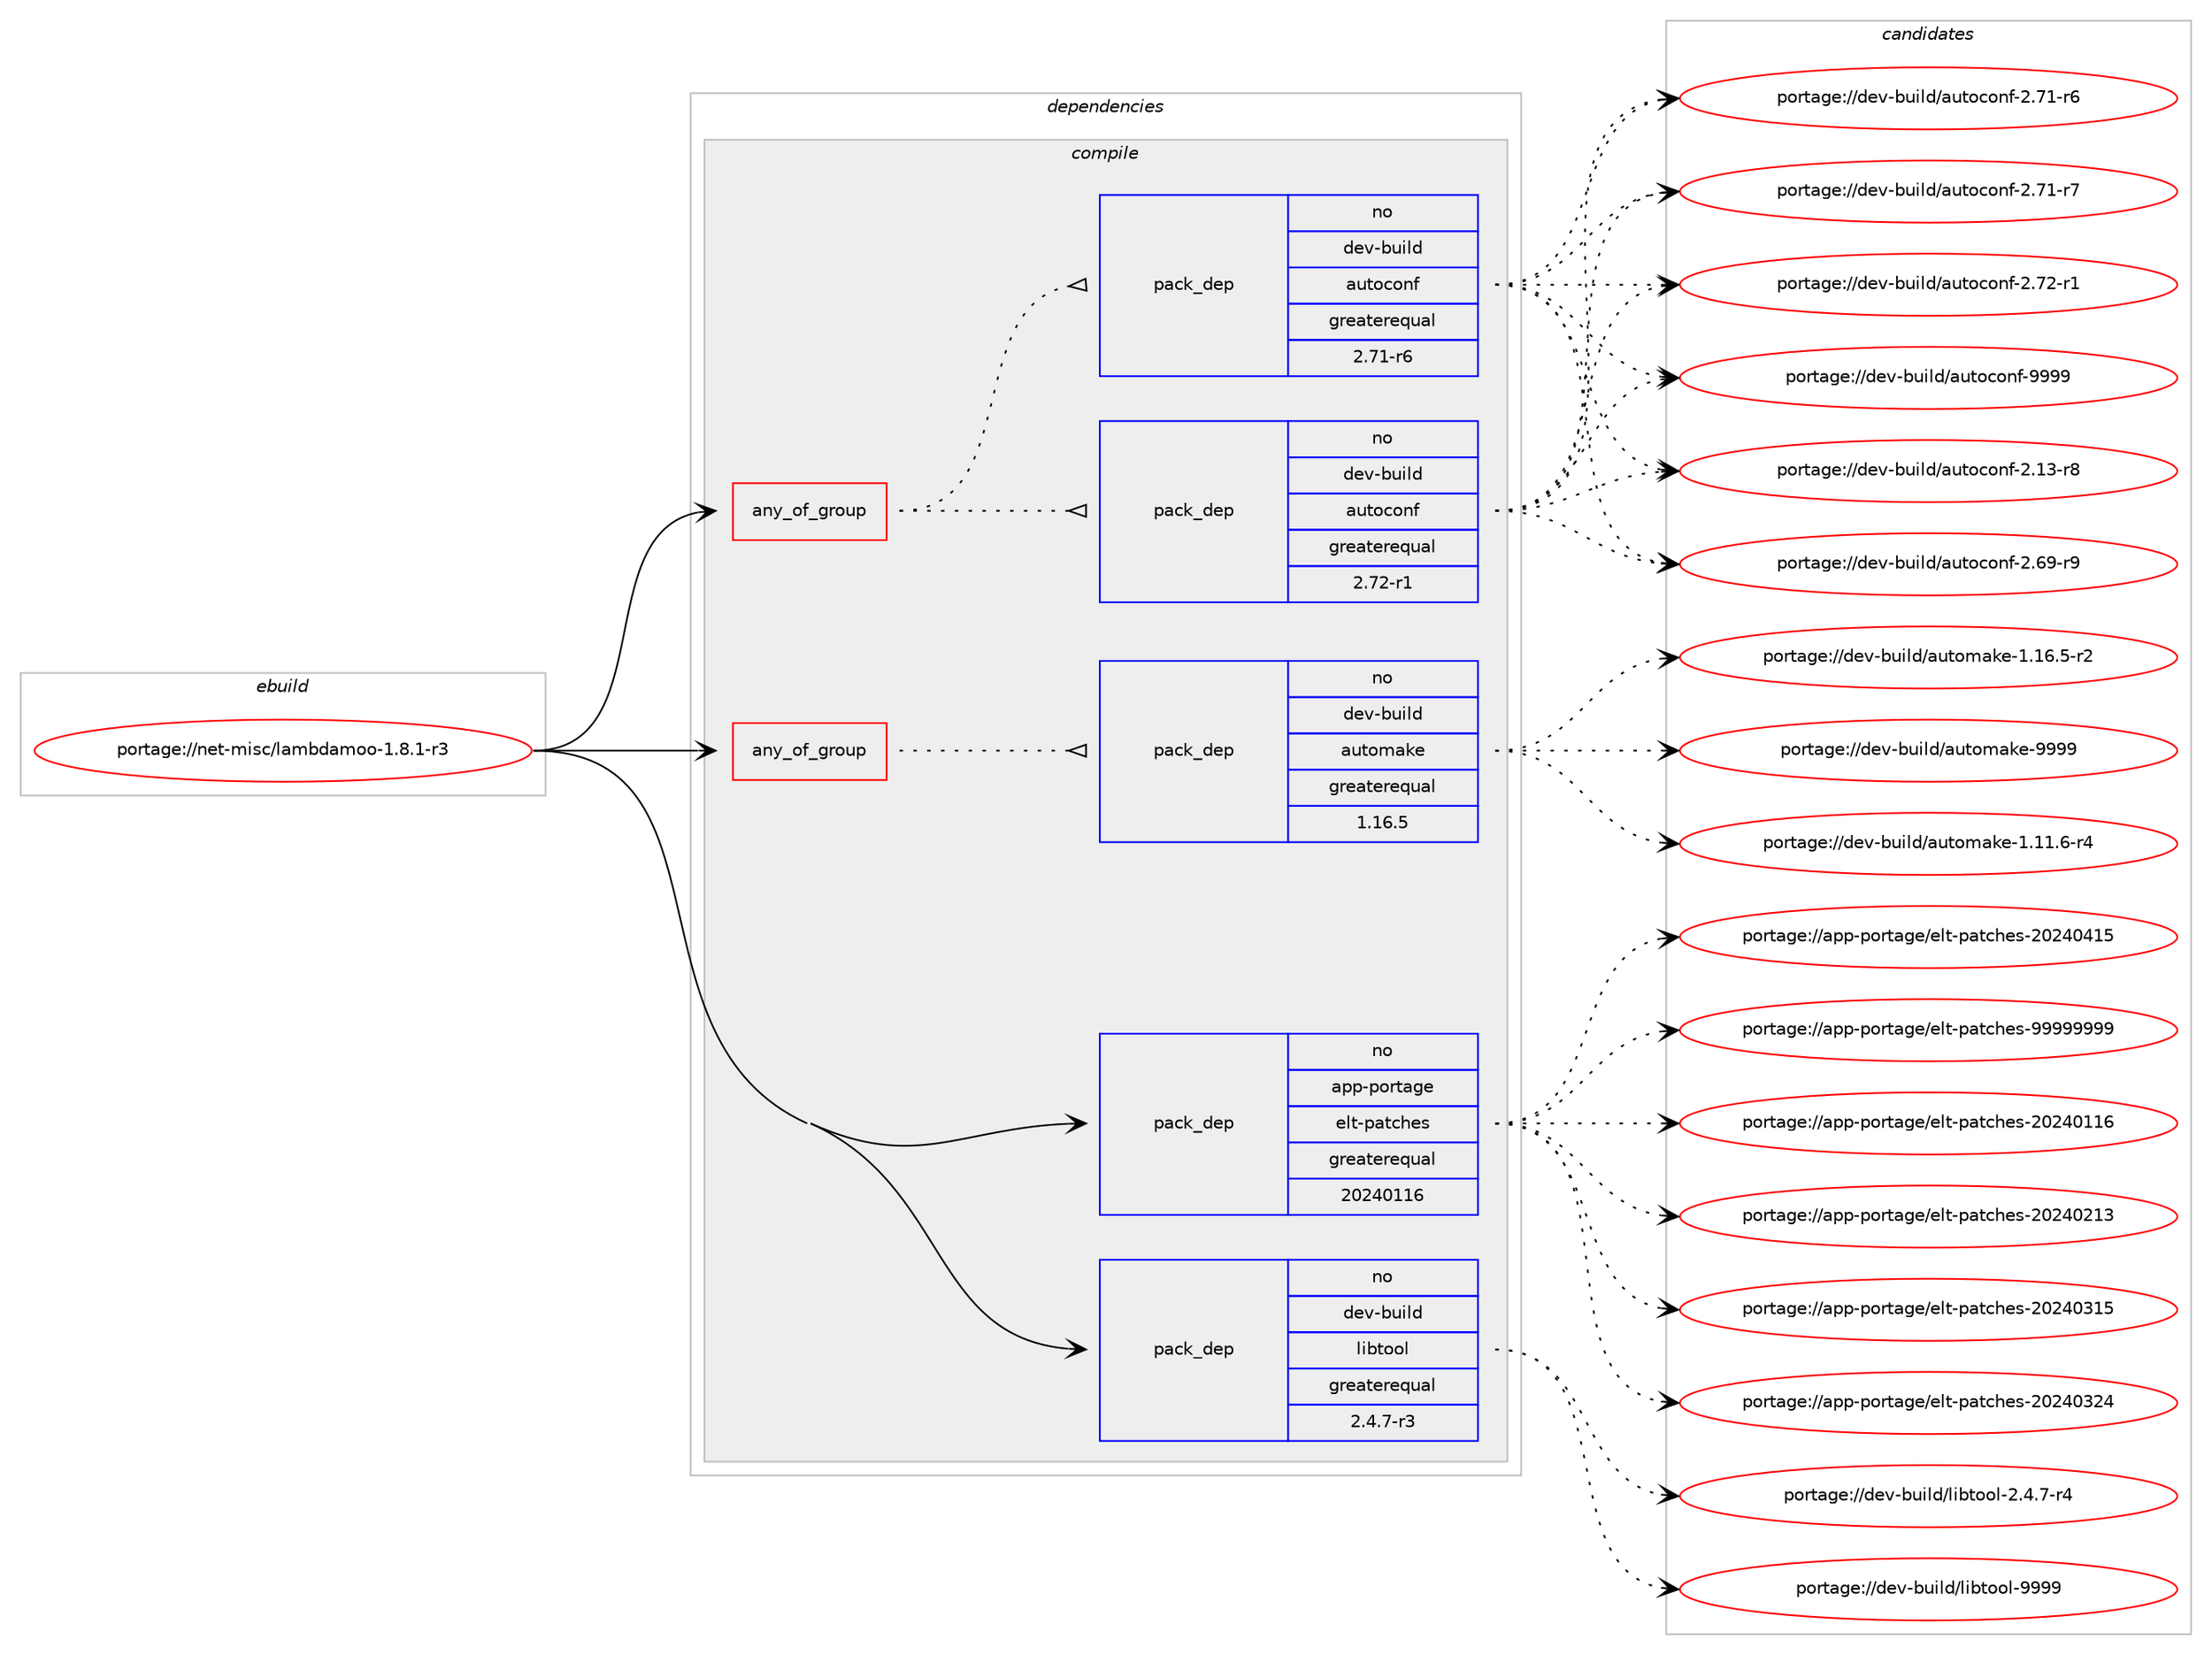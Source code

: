 digraph prolog {

# *************
# Graph options
# *************

newrank=true;
concentrate=true;
compound=true;
graph [rankdir=LR,fontname=Helvetica,fontsize=10,ranksep=1.5];#, ranksep=2.5, nodesep=0.2];
edge  [arrowhead=vee];
node  [fontname=Helvetica,fontsize=10];

# **********
# The ebuild
# **********

subgraph cluster_leftcol {
color=gray;
rank=same;
label=<<i>ebuild</i>>;
id [label="portage://net-misc/lambdamoo-1.8.1-r3", color=red, width=4, href="../net-misc/lambdamoo-1.8.1-r3.svg"];
}

# ****************
# The dependencies
# ****************

subgraph cluster_midcol {
color=gray;
label=<<i>dependencies</i>>;
subgraph cluster_compile {
fillcolor="#eeeeee";
style=filled;
label=<<i>compile</i>>;
subgraph any14 {
dependency1031 [label=<<TABLE BORDER="0" CELLBORDER="1" CELLSPACING="0" CELLPADDING="4"><TR><TD CELLPADDING="10">any_of_group</TD></TR></TABLE>>, shape=none, color=red];subgraph pack264 {
dependency1032 [label=<<TABLE BORDER="0" CELLBORDER="1" CELLSPACING="0" CELLPADDING="4" WIDTH="220"><TR><TD ROWSPAN="6" CELLPADDING="30">pack_dep</TD></TR><TR><TD WIDTH="110">no</TD></TR><TR><TD>dev-build</TD></TR><TR><TD>autoconf</TD></TR><TR><TD>greaterequal</TD></TR><TR><TD>2.72-r1</TD></TR></TABLE>>, shape=none, color=blue];
}
dependency1031:e -> dependency1032:w [weight=20,style="dotted",arrowhead="oinv"];
subgraph pack265 {
dependency1033 [label=<<TABLE BORDER="0" CELLBORDER="1" CELLSPACING="0" CELLPADDING="4" WIDTH="220"><TR><TD ROWSPAN="6" CELLPADDING="30">pack_dep</TD></TR><TR><TD WIDTH="110">no</TD></TR><TR><TD>dev-build</TD></TR><TR><TD>autoconf</TD></TR><TR><TD>greaterequal</TD></TR><TR><TD>2.71-r6</TD></TR></TABLE>>, shape=none, color=blue];
}
dependency1031:e -> dependency1033:w [weight=20,style="dotted",arrowhead="oinv"];
}
id:e -> dependency1031:w [weight=20,style="solid",arrowhead="vee"];
subgraph any15 {
dependency1034 [label=<<TABLE BORDER="0" CELLBORDER="1" CELLSPACING="0" CELLPADDING="4"><TR><TD CELLPADDING="10">any_of_group</TD></TR></TABLE>>, shape=none, color=red];subgraph pack266 {
dependency1035 [label=<<TABLE BORDER="0" CELLBORDER="1" CELLSPACING="0" CELLPADDING="4" WIDTH="220"><TR><TD ROWSPAN="6" CELLPADDING="30">pack_dep</TD></TR><TR><TD WIDTH="110">no</TD></TR><TR><TD>dev-build</TD></TR><TR><TD>automake</TD></TR><TR><TD>greaterequal</TD></TR><TR><TD>1.16.5</TD></TR></TABLE>>, shape=none, color=blue];
}
dependency1034:e -> dependency1035:w [weight=20,style="dotted",arrowhead="oinv"];
}
id:e -> dependency1034:w [weight=20,style="solid",arrowhead="vee"];
# *** BEGIN UNKNOWN DEPENDENCY TYPE (TODO) ***
# id -> package_dependency(portage://net-misc/lambdamoo-1.8.1-r3,install,no,app-alternatives,yacc,none,[,,],[],[])
# *** END UNKNOWN DEPENDENCY TYPE (TODO) ***

subgraph pack267 {
dependency1036 [label=<<TABLE BORDER="0" CELLBORDER="1" CELLSPACING="0" CELLPADDING="4" WIDTH="220"><TR><TD ROWSPAN="6" CELLPADDING="30">pack_dep</TD></TR><TR><TD WIDTH="110">no</TD></TR><TR><TD>app-portage</TD></TR><TR><TD>elt-patches</TD></TR><TR><TD>greaterequal</TD></TR><TR><TD>20240116</TD></TR></TABLE>>, shape=none, color=blue];
}
id:e -> dependency1036:w [weight=20,style="solid",arrowhead="vee"];
subgraph pack268 {
dependency1037 [label=<<TABLE BORDER="0" CELLBORDER="1" CELLSPACING="0" CELLPADDING="4" WIDTH="220"><TR><TD ROWSPAN="6" CELLPADDING="30">pack_dep</TD></TR><TR><TD WIDTH="110">no</TD></TR><TR><TD>dev-build</TD></TR><TR><TD>libtool</TD></TR><TR><TD>greaterequal</TD></TR><TR><TD>2.4.7-r3</TD></TR></TABLE>>, shape=none, color=blue];
}
id:e -> dependency1037:w [weight=20,style="solid",arrowhead="vee"];
# *** BEGIN UNKNOWN DEPENDENCY TYPE (TODO) ***
# id -> package_dependency(portage://net-misc/lambdamoo-1.8.1-r3,install,no,sys-devel,gnuconfig,none,[,,],[],[])
# *** END UNKNOWN DEPENDENCY TYPE (TODO) ***

}
subgraph cluster_compileandrun {
fillcolor="#eeeeee";
style=filled;
label=<<i>compile and run</i>>;
}
subgraph cluster_run {
fillcolor="#eeeeee";
style=filled;
label=<<i>run</i>>;
}
}

# **************
# The candidates
# **************

subgraph cluster_choices {
rank=same;
color=gray;
label=<<i>candidates</i>>;

subgraph choice264 {
color=black;
nodesep=1;
choice100101118459811710510810047971171161119911111010245504649514511456 [label="portage://dev-build/autoconf-2.13-r8", color=red, width=4,href="../dev-build/autoconf-2.13-r8.svg"];
choice100101118459811710510810047971171161119911111010245504654574511457 [label="portage://dev-build/autoconf-2.69-r9", color=red, width=4,href="../dev-build/autoconf-2.69-r9.svg"];
choice100101118459811710510810047971171161119911111010245504655494511454 [label="portage://dev-build/autoconf-2.71-r6", color=red, width=4,href="../dev-build/autoconf-2.71-r6.svg"];
choice100101118459811710510810047971171161119911111010245504655494511455 [label="portage://dev-build/autoconf-2.71-r7", color=red, width=4,href="../dev-build/autoconf-2.71-r7.svg"];
choice100101118459811710510810047971171161119911111010245504655504511449 [label="portage://dev-build/autoconf-2.72-r1", color=red, width=4,href="../dev-build/autoconf-2.72-r1.svg"];
choice10010111845981171051081004797117116111991111101024557575757 [label="portage://dev-build/autoconf-9999", color=red, width=4,href="../dev-build/autoconf-9999.svg"];
dependency1032:e -> choice100101118459811710510810047971171161119911111010245504649514511456:w [style=dotted,weight="100"];
dependency1032:e -> choice100101118459811710510810047971171161119911111010245504654574511457:w [style=dotted,weight="100"];
dependency1032:e -> choice100101118459811710510810047971171161119911111010245504655494511454:w [style=dotted,weight="100"];
dependency1032:e -> choice100101118459811710510810047971171161119911111010245504655494511455:w [style=dotted,weight="100"];
dependency1032:e -> choice100101118459811710510810047971171161119911111010245504655504511449:w [style=dotted,weight="100"];
dependency1032:e -> choice10010111845981171051081004797117116111991111101024557575757:w [style=dotted,weight="100"];
}
subgraph choice265 {
color=black;
nodesep=1;
choice100101118459811710510810047971171161119911111010245504649514511456 [label="portage://dev-build/autoconf-2.13-r8", color=red, width=4,href="../dev-build/autoconf-2.13-r8.svg"];
choice100101118459811710510810047971171161119911111010245504654574511457 [label="portage://dev-build/autoconf-2.69-r9", color=red, width=4,href="../dev-build/autoconf-2.69-r9.svg"];
choice100101118459811710510810047971171161119911111010245504655494511454 [label="portage://dev-build/autoconf-2.71-r6", color=red, width=4,href="../dev-build/autoconf-2.71-r6.svg"];
choice100101118459811710510810047971171161119911111010245504655494511455 [label="portage://dev-build/autoconf-2.71-r7", color=red, width=4,href="../dev-build/autoconf-2.71-r7.svg"];
choice100101118459811710510810047971171161119911111010245504655504511449 [label="portage://dev-build/autoconf-2.72-r1", color=red, width=4,href="../dev-build/autoconf-2.72-r1.svg"];
choice10010111845981171051081004797117116111991111101024557575757 [label="portage://dev-build/autoconf-9999", color=red, width=4,href="../dev-build/autoconf-9999.svg"];
dependency1033:e -> choice100101118459811710510810047971171161119911111010245504649514511456:w [style=dotted,weight="100"];
dependency1033:e -> choice100101118459811710510810047971171161119911111010245504654574511457:w [style=dotted,weight="100"];
dependency1033:e -> choice100101118459811710510810047971171161119911111010245504655494511454:w [style=dotted,weight="100"];
dependency1033:e -> choice100101118459811710510810047971171161119911111010245504655494511455:w [style=dotted,weight="100"];
dependency1033:e -> choice100101118459811710510810047971171161119911111010245504655504511449:w [style=dotted,weight="100"];
dependency1033:e -> choice10010111845981171051081004797117116111991111101024557575757:w [style=dotted,weight="100"];
}
subgraph choice266 {
color=black;
nodesep=1;
choice1001011184598117105108100479711711611110997107101454946494946544511452 [label="portage://dev-build/automake-1.11.6-r4", color=red, width=4,href="../dev-build/automake-1.11.6-r4.svg"];
choice1001011184598117105108100479711711611110997107101454946495446534511450 [label="portage://dev-build/automake-1.16.5-r2", color=red, width=4,href="../dev-build/automake-1.16.5-r2.svg"];
choice10010111845981171051081004797117116111109971071014557575757 [label="portage://dev-build/automake-9999", color=red, width=4,href="../dev-build/automake-9999.svg"];
dependency1035:e -> choice1001011184598117105108100479711711611110997107101454946494946544511452:w [style=dotted,weight="100"];
dependency1035:e -> choice1001011184598117105108100479711711611110997107101454946495446534511450:w [style=dotted,weight="100"];
dependency1035:e -> choice10010111845981171051081004797117116111109971071014557575757:w [style=dotted,weight="100"];
}
subgraph choice267 {
color=black;
nodesep=1;
choice97112112451121111141169710310147101108116451129711699104101115455048505248494954 [label="portage://app-portage/elt-patches-20240116", color=red, width=4,href="../app-portage/elt-patches-20240116.svg"];
choice97112112451121111141169710310147101108116451129711699104101115455048505248504951 [label="portage://app-portage/elt-patches-20240213", color=red, width=4,href="../app-portage/elt-patches-20240213.svg"];
choice97112112451121111141169710310147101108116451129711699104101115455048505248514953 [label="portage://app-portage/elt-patches-20240315", color=red, width=4,href="../app-portage/elt-patches-20240315.svg"];
choice97112112451121111141169710310147101108116451129711699104101115455048505248515052 [label="portage://app-portage/elt-patches-20240324", color=red, width=4,href="../app-portage/elt-patches-20240324.svg"];
choice97112112451121111141169710310147101108116451129711699104101115455048505248524953 [label="portage://app-portage/elt-patches-20240415", color=red, width=4,href="../app-portage/elt-patches-20240415.svg"];
choice97112112451121111141169710310147101108116451129711699104101115455757575757575757 [label="portage://app-portage/elt-patches-99999999", color=red, width=4,href="../app-portage/elt-patches-99999999.svg"];
dependency1036:e -> choice97112112451121111141169710310147101108116451129711699104101115455048505248494954:w [style=dotted,weight="100"];
dependency1036:e -> choice97112112451121111141169710310147101108116451129711699104101115455048505248504951:w [style=dotted,weight="100"];
dependency1036:e -> choice97112112451121111141169710310147101108116451129711699104101115455048505248514953:w [style=dotted,weight="100"];
dependency1036:e -> choice97112112451121111141169710310147101108116451129711699104101115455048505248515052:w [style=dotted,weight="100"];
dependency1036:e -> choice97112112451121111141169710310147101108116451129711699104101115455048505248524953:w [style=dotted,weight="100"];
dependency1036:e -> choice97112112451121111141169710310147101108116451129711699104101115455757575757575757:w [style=dotted,weight="100"];
}
subgraph choice268 {
color=black;
nodesep=1;
choice100101118459811710510810047108105981161111111084550465246554511452 [label="portage://dev-build/libtool-2.4.7-r4", color=red, width=4,href="../dev-build/libtool-2.4.7-r4.svg"];
choice100101118459811710510810047108105981161111111084557575757 [label="portage://dev-build/libtool-9999", color=red, width=4,href="../dev-build/libtool-9999.svg"];
dependency1037:e -> choice100101118459811710510810047108105981161111111084550465246554511452:w [style=dotted,weight="100"];
dependency1037:e -> choice100101118459811710510810047108105981161111111084557575757:w [style=dotted,weight="100"];
}
}

}
